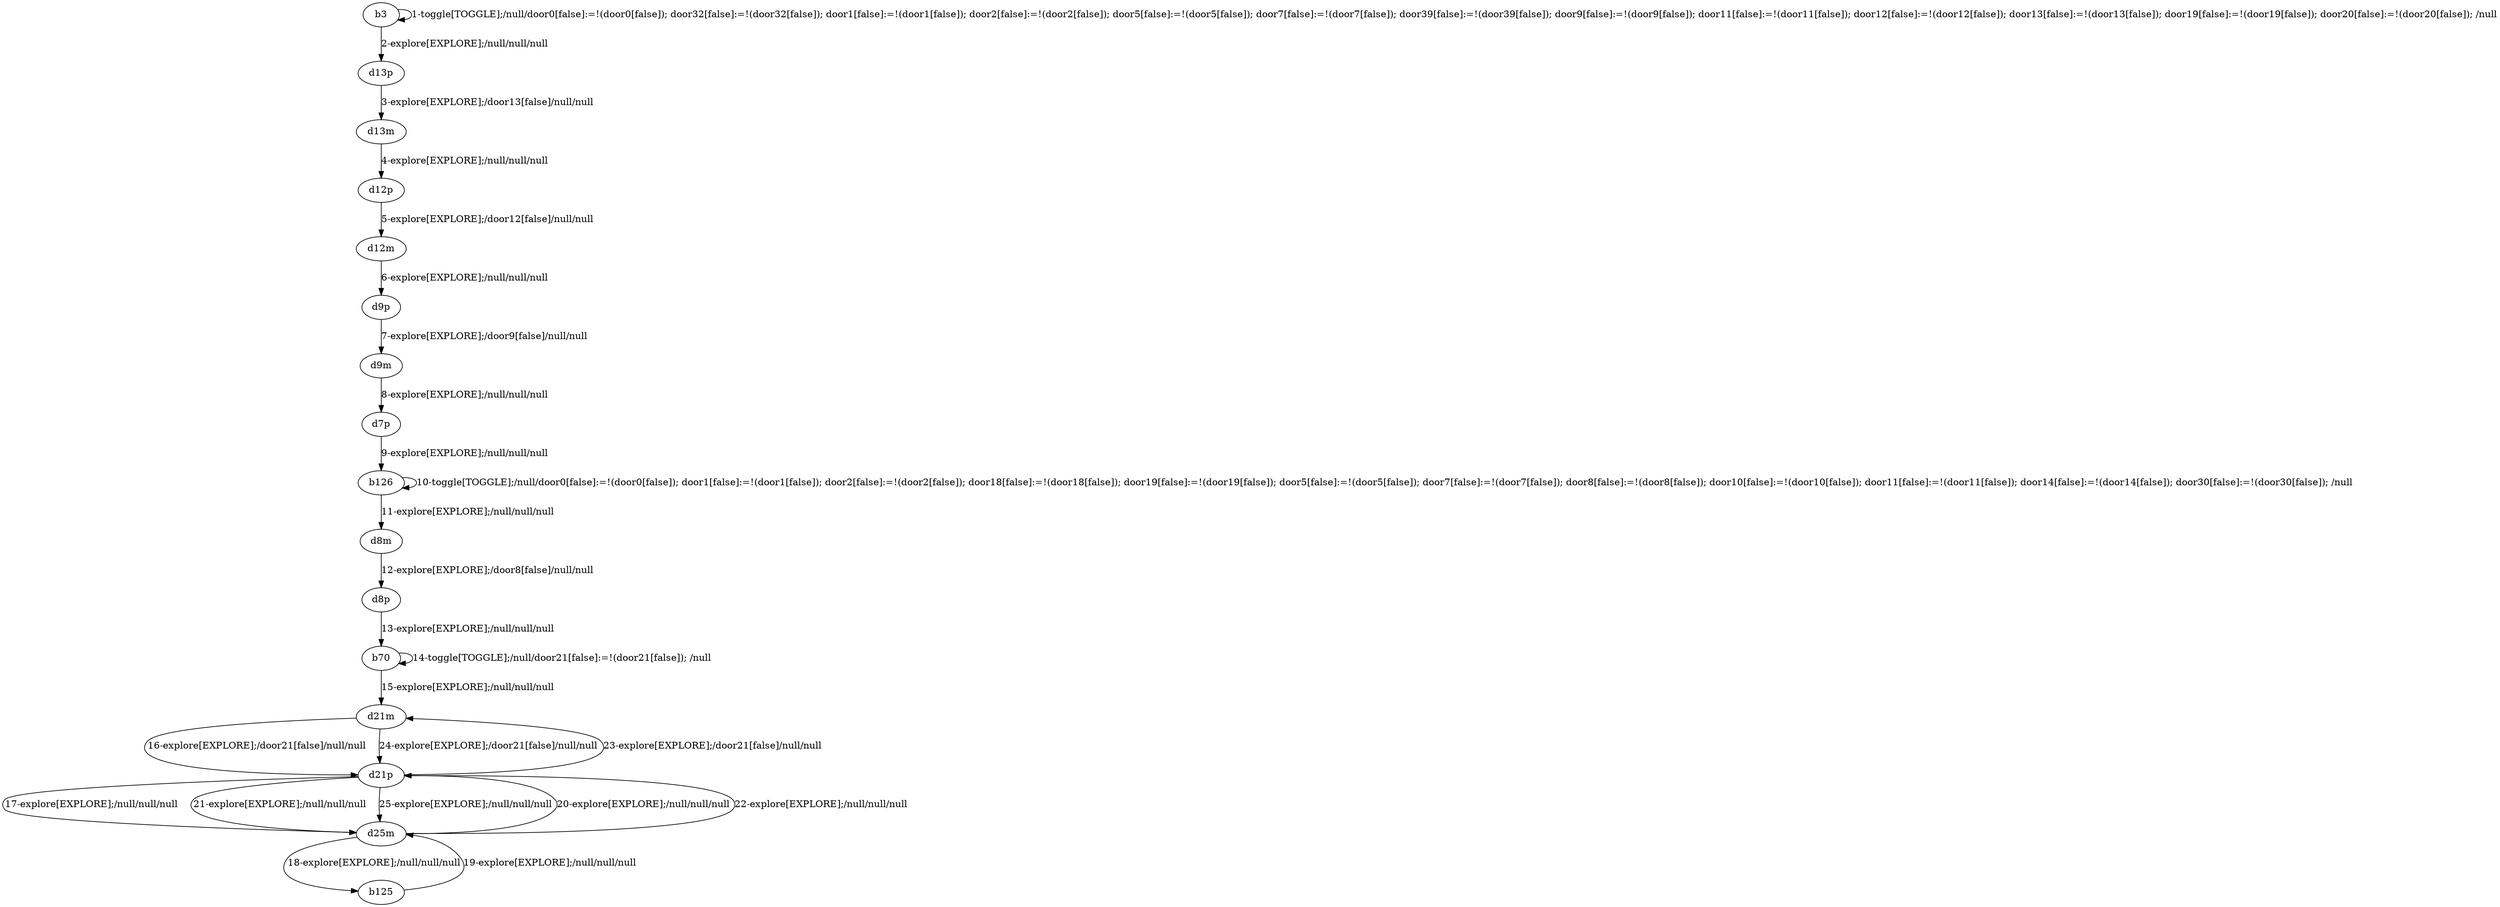 # Total number of goals covered by this test: 1
# d25m --> b125

digraph g {
"b3" -> "b3" [label = "1-toggle[TOGGLE];/null/door0[false]:=!(door0[false]); door32[false]:=!(door32[false]); door1[false]:=!(door1[false]); door2[false]:=!(door2[false]); door5[false]:=!(door5[false]); door7[false]:=!(door7[false]); door39[false]:=!(door39[false]); door9[false]:=!(door9[false]); door11[false]:=!(door11[false]); door12[false]:=!(door12[false]); door13[false]:=!(door13[false]); door19[false]:=!(door19[false]); door20[false]:=!(door20[false]); /null"];
"b3" -> "d13p" [label = "2-explore[EXPLORE];/null/null/null"];
"d13p" -> "d13m" [label = "3-explore[EXPLORE];/door13[false]/null/null"];
"d13m" -> "d12p" [label = "4-explore[EXPLORE];/null/null/null"];
"d12p" -> "d12m" [label = "5-explore[EXPLORE];/door12[false]/null/null"];
"d12m" -> "d9p" [label = "6-explore[EXPLORE];/null/null/null"];
"d9p" -> "d9m" [label = "7-explore[EXPLORE];/door9[false]/null/null"];
"d9m" -> "d7p" [label = "8-explore[EXPLORE];/null/null/null"];
"d7p" -> "b126" [label = "9-explore[EXPLORE];/null/null/null"];
"b126" -> "b126" [label = "10-toggle[TOGGLE];/null/door0[false]:=!(door0[false]); door1[false]:=!(door1[false]); door2[false]:=!(door2[false]); door18[false]:=!(door18[false]); door19[false]:=!(door19[false]); door5[false]:=!(door5[false]); door7[false]:=!(door7[false]); door8[false]:=!(door8[false]); door10[false]:=!(door10[false]); door11[false]:=!(door11[false]); door14[false]:=!(door14[false]); door30[false]:=!(door30[false]); /null"];
"b126" -> "d8m" [label = "11-explore[EXPLORE];/null/null/null"];
"d8m" -> "d8p" [label = "12-explore[EXPLORE];/door8[false]/null/null"];
"d8p" -> "b70" [label = "13-explore[EXPLORE];/null/null/null"];
"b70" -> "b70" [label = "14-toggle[TOGGLE];/null/door21[false]:=!(door21[false]); /null"];
"b70" -> "d21m" [label = "15-explore[EXPLORE];/null/null/null"];
"d21m" -> "d21p" [label = "16-explore[EXPLORE];/door21[false]/null/null"];
"d21p" -> "d25m" [label = "17-explore[EXPLORE];/null/null/null"];
"d25m" -> "b125" [label = "18-explore[EXPLORE];/null/null/null"];
"b125" -> "d25m" [label = "19-explore[EXPLORE];/null/null/null"];
"d25m" -> "d21p" [label = "20-explore[EXPLORE];/null/null/null"];
"d21p" -> "d25m" [label = "21-explore[EXPLORE];/null/null/null"];
"d25m" -> "d21p" [label = "22-explore[EXPLORE];/null/null/null"];
"d21p" -> "d21m" [label = "23-explore[EXPLORE];/door21[false]/null/null"];
"d21m" -> "d21p" [label = "24-explore[EXPLORE];/door21[false]/null/null"];
"d21p" -> "d25m" [label = "25-explore[EXPLORE];/null/null/null"];
}